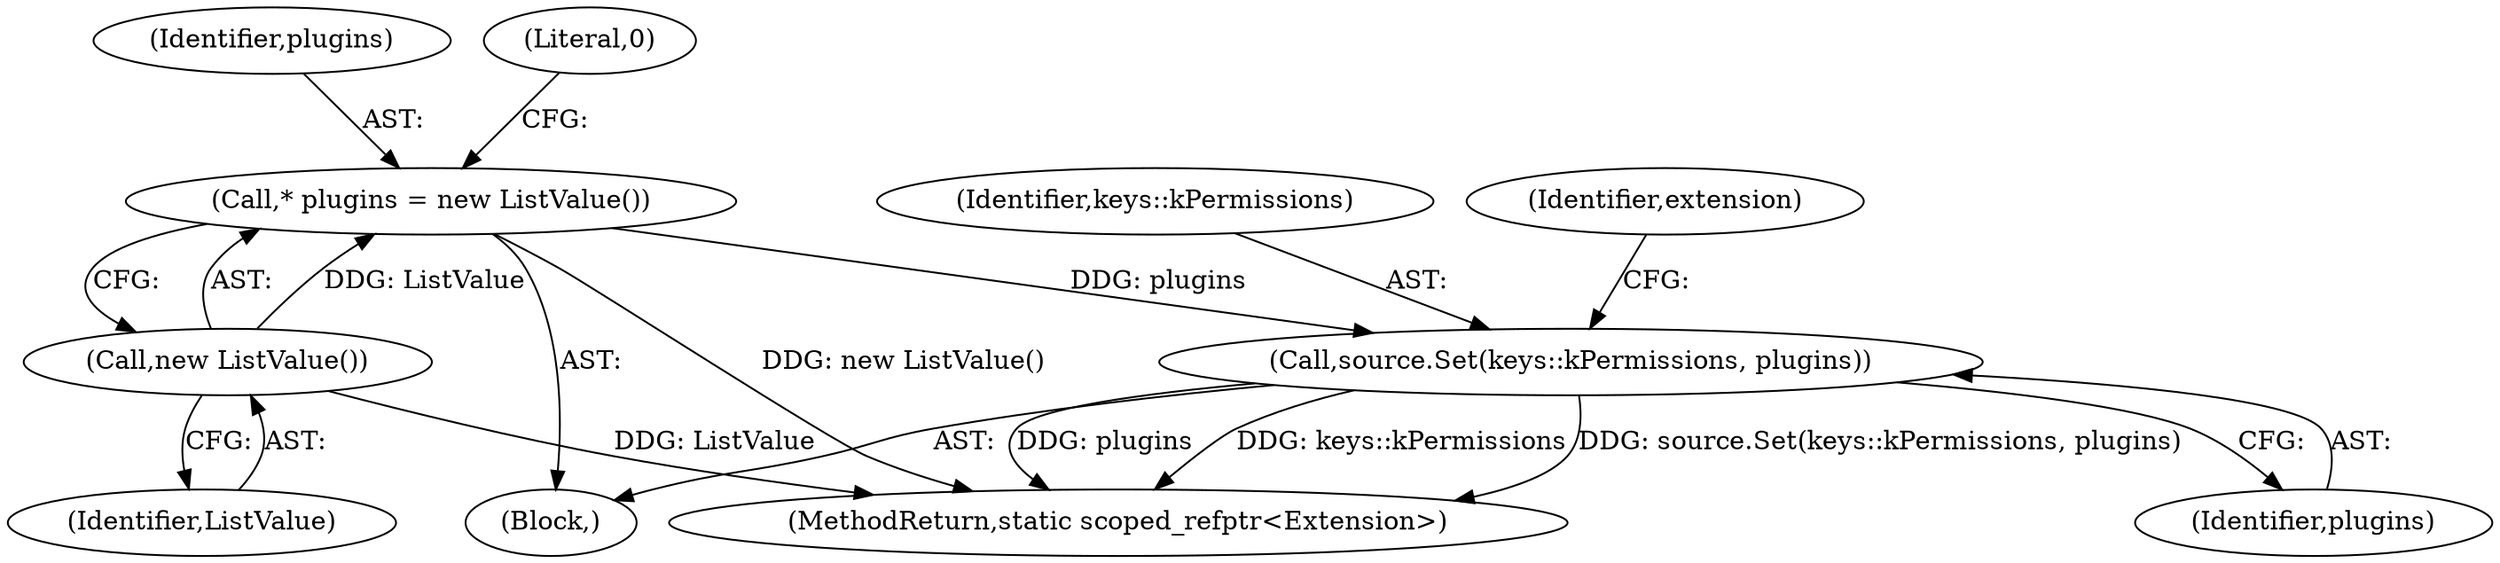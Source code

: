 digraph "0_Chrome_8c95ab0b50f8a257514f9647929267e62b1e611d_0@pointer" {
"1000198" [label="(Call,source.Set(keys::kPermissions, plugins))"];
"1000190" [label="(Call,* plugins = new ListValue())"];
"1000192" [label="(Call,new ListValue())"];
"1000188" [label="(Block,)"];
"1000192" [label="(Call,new ListValue())"];
"1000198" [label="(Call,source.Set(keys::kPermissions, plugins))"];
"1000204" [label="(Identifier,extension)"];
"1000190" [label="(Call,* plugins = new ListValue())"];
"1000219" [label="(MethodReturn,static scoped_refptr<Extension>)"];
"1000199" [label="(Identifier,keys::kPermissions)"];
"1000193" [label="(Identifier,ListValue)"];
"1000191" [label="(Identifier,plugins)"];
"1000195" [label="(Literal,0)"];
"1000200" [label="(Identifier,plugins)"];
"1000198" -> "1000188"  [label="AST: "];
"1000198" -> "1000200"  [label="CFG: "];
"1000199" -> "1000198"  [label="AST: "];
"1000200" -> "1000198"  [label="AST: "];
"1000204" -> "1000198"  [label="CFG: "];
"1000198" -> "1000219"  [label="DDG: plugins"];
"1000198" -> "1000219"  [label="DDG: keys::kPermissions"];
"1000198" -> "1000219"  [label="DDG: source.Set(keys::kPermissions, plugins)"];
"1000190" -> "1000198"  [label="DDG: plugins"];
"1000190" -> "1000188"  [label="AST: "];
"1000190" -> "1000192"  [label="CFG: "];
"1000191" -> "1000190"  [label="AST: "];
"1000192" -> "1000190"  [label="AST: "];
"1000195" -> "1000190"  [label="CFG: "];
"1000190" -> "1000219"  [label="DDG: new ListValue()"];
"1000192" -> "1000190"  [label="DDG: ListValue"];
"1000192" -> "1000193"  [label="CFG: "];
"1000193" -> "1000192"  [label="AST: "];
"1000192" -> "1000219"  [label="DDG: ListValue"];
}
